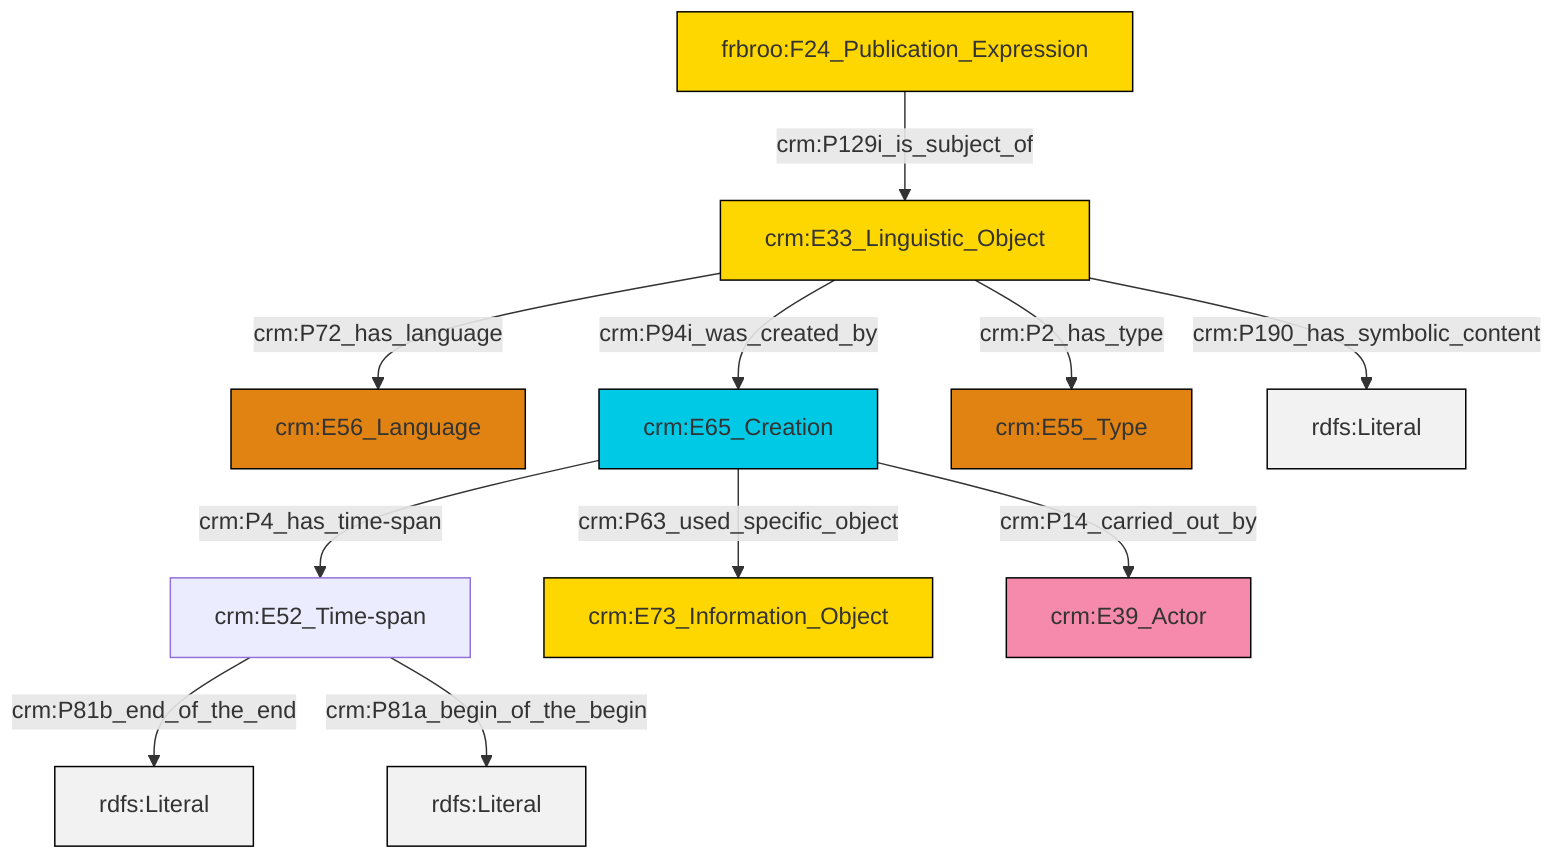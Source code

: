 graph TD
classDef Literal fill:#f2f2f2,stroke:#000000;
classDef CRM_Entity fill:#FFFFFF,stroke:#000000;
classDef Temporal_Entity fill:#00C9E6, stroke:#000000;
classDef Type fill:#E18312, stroke:#000000;
classDef Time-Span fill:#2C9C91, stroke:#000000;
classDef Appellation fill:#FFEB7F, stroke:#000000;
classDef Place fill:#008836, stroke:#000000;
classDef Persistent_Item fill:#B266B2, stroke:#000000;
classDef Conceptual_Object fill:#FFD700, stroke:#000000;
classDef Physical_Thing fill:#D2B48C, stroke:#000000;
classDef Actor fill:#f58aad, stroke:#000000;
classDef PC_Classes fill:#4ce600, stroke:#000000;
classDef Multi fill:#cccccc,stroke:#000000;

8["crm:E33_Linguistic_Object"]:::Conceptual_Object -->|crm:P72_has_language| 0["crm:E56_Language"]:::Type
8["crm:E33_Linguistic_Object"]:::Conceptual_Object -->|crm:P94i_was_created_by| 2["crm:E65_Creation"]:::Temporal_Entity
2["crm:E65_Creation"]:::Temporal_Entity -->|crm:P4_has_time-span| 4["crm:E52_Time-span"]:::Default
6["frbroo:F24_Publication_Expression"]:::Conceptual_Object -->|crm:P129i_is_subject_of| 8["crm:E33_Linguistic_Object"]:::Conceptual_Object
2["crm:E65_Creation"]:::Temporal_Entity -->|crm:P63_used_specific_object| 9["crm:E73_Information_Object"]:::Conceptual_Object
8["crm:E33_Linguistic_Object"]:::Conceptual_Object -->|crm:P2_has_type| 13["crm:E55_Type"]:::Type
8["crm:E33_Linguistic_Object"]:::Conceptual_Object -->|crm:P190_has_symbolic_content| 14[rdfs:Literal]:::Literal
2["crm:E65_Creation"]:::Temporal_Entity -->|crm:P14_carried_out_by| 11["crm:E39_Actor"]:::Actor
4["crm:E52_Time-span"]:::Default -->|crm:P81b_end_of_the_end| 15[rdfs:Literal]:::Literal
4["crm:E52_Time-span"]:::Default -->|crm:P81a_begin_of_the_begin| 16[rdfs:Literal]:::Literal